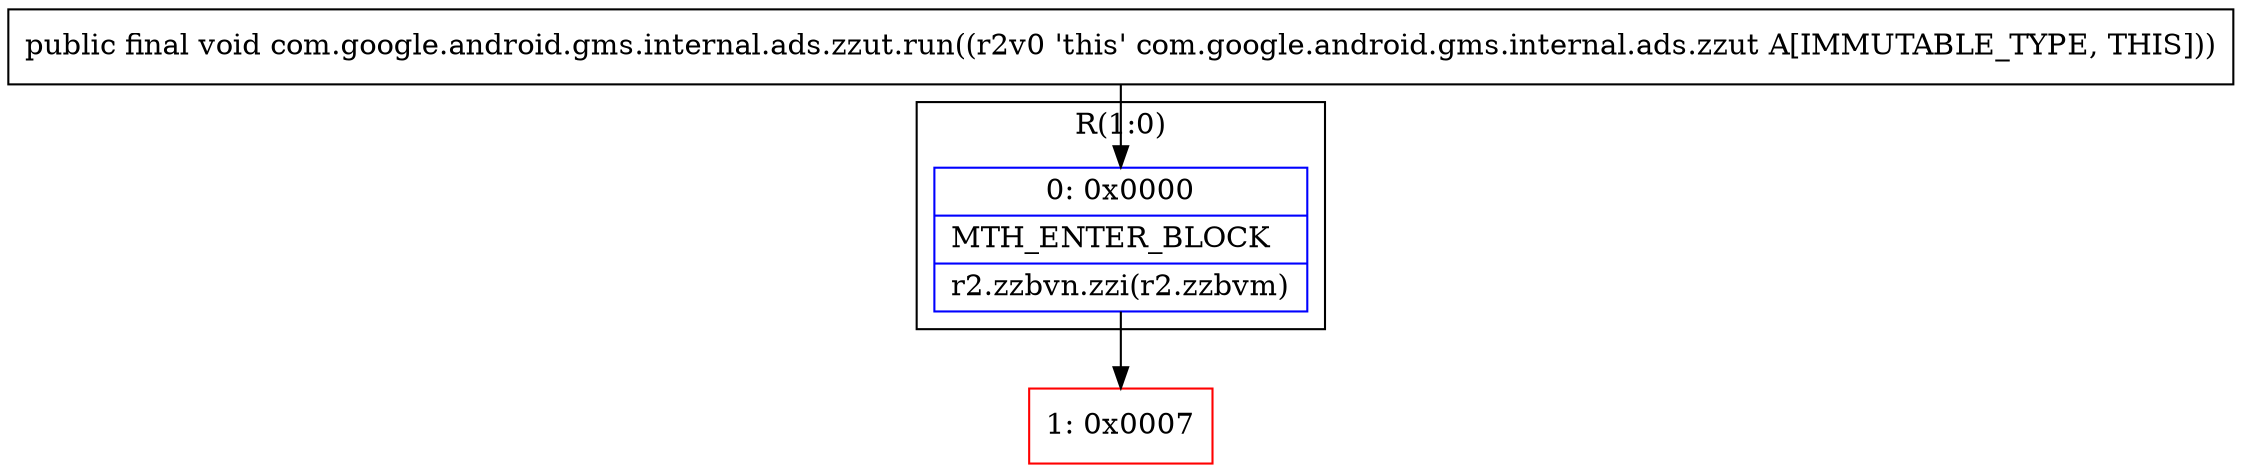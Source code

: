 digraph "CFG forcom.google.android.gms.internal.ads.zzut.run()V" {
subgraph cluster_Region_362576433 {
label = "R(1:0)";
node [shape=record,color=blue];
Node_0 [shape=record,label="{0\:\ 0x0000|MTH_ENTER_BLOCK\l|r2.zzbvn.zzi(r2.zzbvm)\l}"];
}
Node_1 [shape=record,color=red,label="{1\:\ 0x0007}"];
MethodNode[shape=record,label="{public final void com.google.android.gms.internal.ads.zzut.run((r2v0 'this' com.google.android.gms.internal.ads.zzut A[IMMUTABLE_TYPE, THIS])) }"];
MethodNode -> Node_0;
Node_0 -> Node_1;
}

